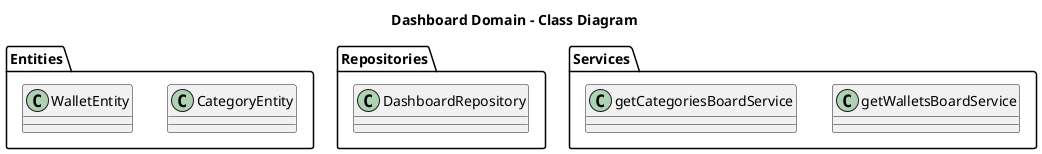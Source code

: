 @startuml

title Dashboard Domain - Class Diagram

folder Entities {
  class CategoryEntity
  class WalletEntity
}

folder Repositories {
  class DashboardRepository
}

folder Services {
  class getWalletsBoardService
  class getCategoriesBoardService
}

@enduml